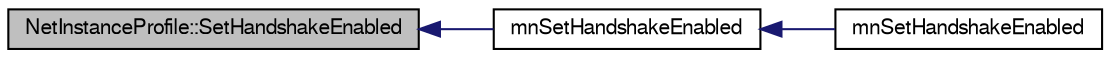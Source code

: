 digraph G
{
  edge [fontname="FreeSans",fontsize="10",labelfontname="FreeSans",labelfontsize="10"];
  node [fontname="FreeSans",fontsize="10",shape=record];
  rankdir=LR;
  Node1 [label="NetInstanceProfile::SetHandshakeEnabled",height=0.2,width=0.4,color="black", fillcolor="grey75", style="filled" fontcolor="black"];
  Node1 -> Node2 [dir=back,color="midnightblue",fontsize="10",style="solid",fontname="FreeSans"];
  Node2 [label="mnSetHandshakeEnabled",height=0.2,width=0.4,color="black", fillcolor="white", style="filled",URL="$group__proc_commands.html#gad33603f720699d359cb482d2335a712d"];
  Node2 -> Node3 [dir=back,color="midnightblue",fontsize="10",style="solid",fontname="FreeSans"];
  Node3 [label="mnSetHandshakeEnabled",height=0.2,width=0.4,color="black", fillcolor="white", style="filled",URL="$group__proc_commands.html#ga987a347beee6847c486628e706c440b7"];
}
